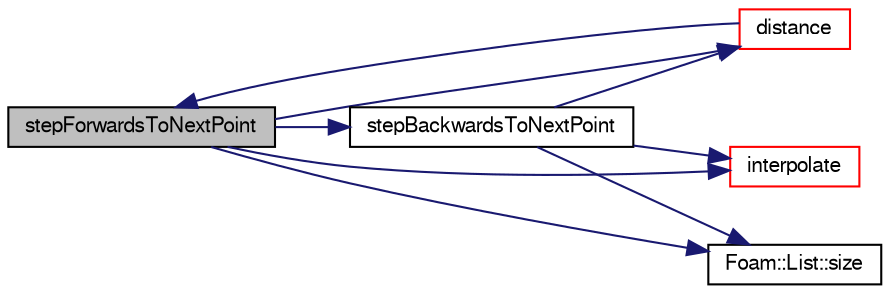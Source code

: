 digraph "stepForwardsToNextPoint"
{
  bgcolor="transparent";
  edge [fontname="FreeSans",fontsize="10",labelfontname="FreeSans",labelfontsize="10"];
  node [fontname="FreeSans",fontsize="10",shape=record];
  rankdir="LR";
  Node77843 [label="stepForwardsToNextPoint",height=0.2,width=0.4,color="black", fillcolor="grey75", style="filled", fontcolor="black"];
  Node77843 -> Node77844 [color="midnightblue",fontsize="10",style="solid",fontname="FreeSans"];
  Node77844 [label="distance",height=0.2,width=0.4,color="red",URL="$a21124.html#a0bcfc66141be6a71979dc53e6008198e"];
  Node77844 -> Node77843 [color="midnightblue",fontsize="10",style="solid",fontname="FreeSans"];
  Node77843 -> Node77846 [color="midnightblue",fontsize="10",style="solid",fontname="FreeSans"];
  Node77846 [label="interpolate",height=0.2,width=0.4,color="red",URL="$a21124.html#aba5fff183ec42758b0944abeabec41ea"];
  Node77843 -> Node77854 [color="midnightblue",fontsize="10",style="solid",fontname="FreeSans"];
  Node77854 [label="Foam::List::size",height=0.2,width=0.4,color="black",URL="$a25694.html#a8a5f6fa29bd4b500caf186f60245b384",tooltip="Override size to be inconsistent with allocated storage. "];
  Node77843 -> Node77858 [color="midnightblue",fontsize="10",style="solid",fontname="FreeSans"];
  Node77858 [label="stepBackwardsToNextPoint",height=0.2,width=0.4,color="black",URL="$a21124.html#a370957775203c2fb236711441d778273"];
  Node77858 -> Node77844 [color="midnightblue",fontsize="10",style="solid",fontname="FreeSans"];
  Node77858 -> Node77854 [color="midnightblue",fontsize="10",style="solid",fontname="FreeSans"];
  Node77858 -> Node77846 [color="midnightblue",fontsize="10",style="solid",fontname="FreeSans"];
}
